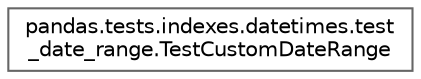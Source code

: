 digraph "Graphical Class Hierarchy"
{
 // LATEX_PDF_SIZE
  bgcolor="transparent";
  edge [fontname=Helvetica,fontsize=10,labelfontname=Helvetica,labelfontsize=10];
  node [fontname=Helvetica,fontsize=10,shape=box,height=0.2,width=0.4];
  rankdir="LR";
  Node0 [id="Node000000",label="pandas.tests.indexes.datetimes.test\l_date_range.TestCustomDateRange",height=0.2,width=0.4,color="grey40", fillcolor="white", style="filled",URL="$d6/df6/classpandas_1_1tests_1_1indexes_1_1datetimes_1_1test__date__range_1_1TestCustomDateRange.html",tooltip=" "];
}
